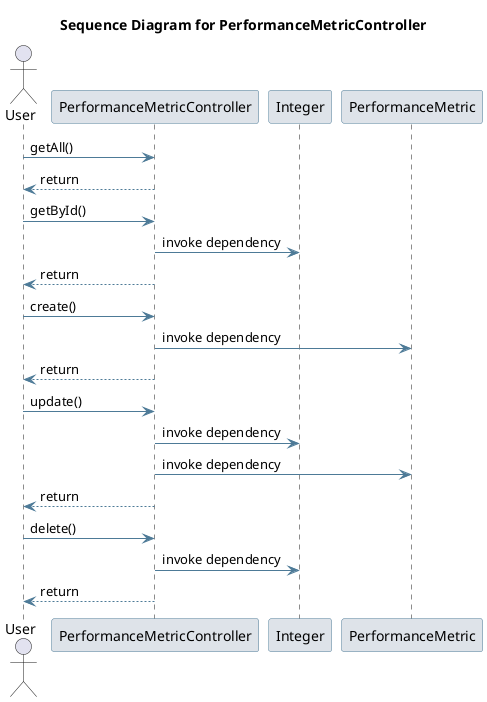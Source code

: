 @startuml
skinparam sequence {
 ArrowColor #4D7A97 
 ParticipantBorderColor #4D7A97 
 ParticipantBackgroundColor #DEE3E9 
}
title Sequence Diagram for PerformanceMetricController

actor User
User -> PerformanceMetricController: getAll()
PerformanceMetricController --> User : return
User -> PerformanceMetricController: getById()
participant Integer
PerformanceMetricController -> Integer: invoke dependency
PerformanceMetricController --> User : return
User -> PerformanceMetricController: create()
participant PerformanceMetric
PerformanceMetricController -> PerformanceMetric: invoke dependency
PerformanceMetricController --> User : return
User -> PerformanceMetricController: update()
PerformanceMetricController -> Integer: invoke dependency
PerformanceMetricController -> PerformanceMetric: invoke dependency
PerformanceMetricController --> User : return
User -> PerformanceMetricController: delete()
PerformanceMetricController -> Integer: invoke dependency
PerformanceMetricController --> User : return
@enduml
